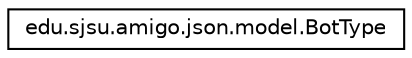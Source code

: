digraph "Graphical Class Hierarchy"
{
  edge [fontname="Helvetica",fontsize="10",labelfontname="Helvetica",labelfontsize="10"];
  node [fontname="Helvetica",fontsize="10",shape=record];
  rankdir="LR";
  Node0 [label="edu.sjsu.amigo.json.model.BotType",height=0.2,width=0.4,color="black", fillcolor="white", style="filled",URL="$enumedu_1_1sjsu_1_1amigo_1_1mp_1_1util_1_1_bot_type.html"];
}
